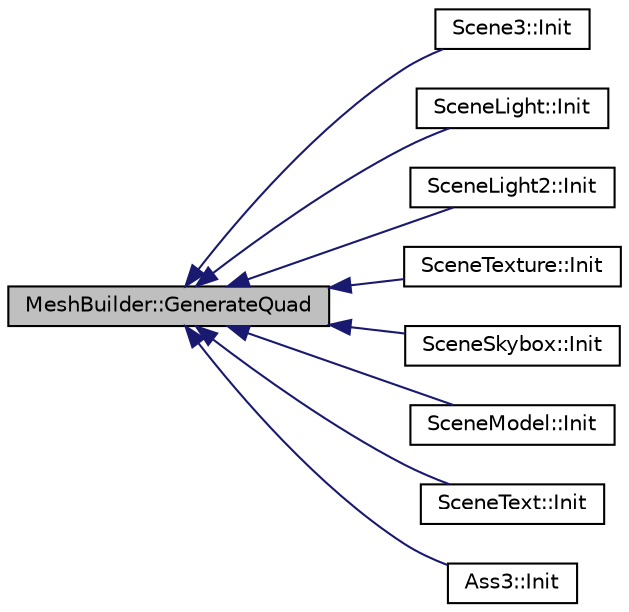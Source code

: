 digraph "MeshBuilder::GenerateQuad"
{
  bgcolor="transparent";
  edge [fontname="Helvetica",fontsize="10",labelfontname="Helvetica",labelfontsize="10"];
  node [fontname="Helvetica",fontsize="10",shape=record];
  rankdir="LR";
  Node1 [label="MeshBuilder::GenerateQuad",height=0.2,width=0.4,color="black", fillcolor="grey75", style="filled", fontcolor="black"];
  Node1 -> Node2 [dir="back",color="midnightblue",fontsize="10",style="solid",fontname="Helvetica"];
  Node2 [label="Scene3::Init",height=0.2,width=0.4,color="black",URL="$classScene3.html#ae0fa7e48f701d3761d8c6ca01a334feb"];
  Node1 -> Node3 [dir="back",color="midnightblue",fontsize="10",style="solid",fontname="Helvetica"];
  Node3 [label="SceneLight::Init",height=0.2,width=0.4,color="black",URL="$classSceneLight.html#a9efc7124efacb45a7cce730688bf20e9"];
  Node1 -> Node4 [dir="back",color="midnightblue",fontsize="10",style="solid",fontname="Helvetica"];
  Node4 [label="SceneLight2::Init",height=0.2,width=0.4,color="black",URL="$classSceneLight2.html#acf5ae067a5c4e6b1b212711e12bac1fd"];
  Node1 -> Node5 [dir="back",color="midnightblue",fontsize="10",style="solid",fontname="Helvetica"];
  Node5 [label="SceneTexture::Init",height=0.2,width=0.4,color="black",URL="$classSceneTexture.html#a8499b9b84a1509327e29fa5f7899ec58"];
  Node1 -> Node6 [dir="back",color="midnightblue",fontsize="10",style="solid",fontname="Helvetica"];
  Node6 [label="SceneSkybox::Init",height=0.2,width=0.4,color="black",URL="$classSceneSkybox.html#a8ab6711b734d8616075eadc5ff3cab81"];
  Node1 -> Node7 [dir="back",color="midnightblue",fontsize="10",style="solid",fontname="Helvetica"];
  Node7 [label="SceneModel::Init",height=0.2,width=0.4,color="black",URL="$classSceneModel.html#ad40b429986aa1429a308c20acdd26e0f"];
  Node1 -> Node8 [dir="back",color="midnightblue",fontsize="10",style="solid",fontname="Helvetica"];
  Node8 [label="SceneText::Init",height=0.2,width=0.4,color="black",URL="$classSceneText.html#ac827b68f9b72397b91da9785efb096b8"];
  Node1 -> Node9 [dir="back",color="midnightblue",fontsize="10",style="solid",fontname="Helvetica"];
  Node9 [label="Ass3::Init",height=0.2,width=0.4,color="black",URL="$classAss3.html#a3e25cf5b32c24d3be834cb034eca9b34"];
}
